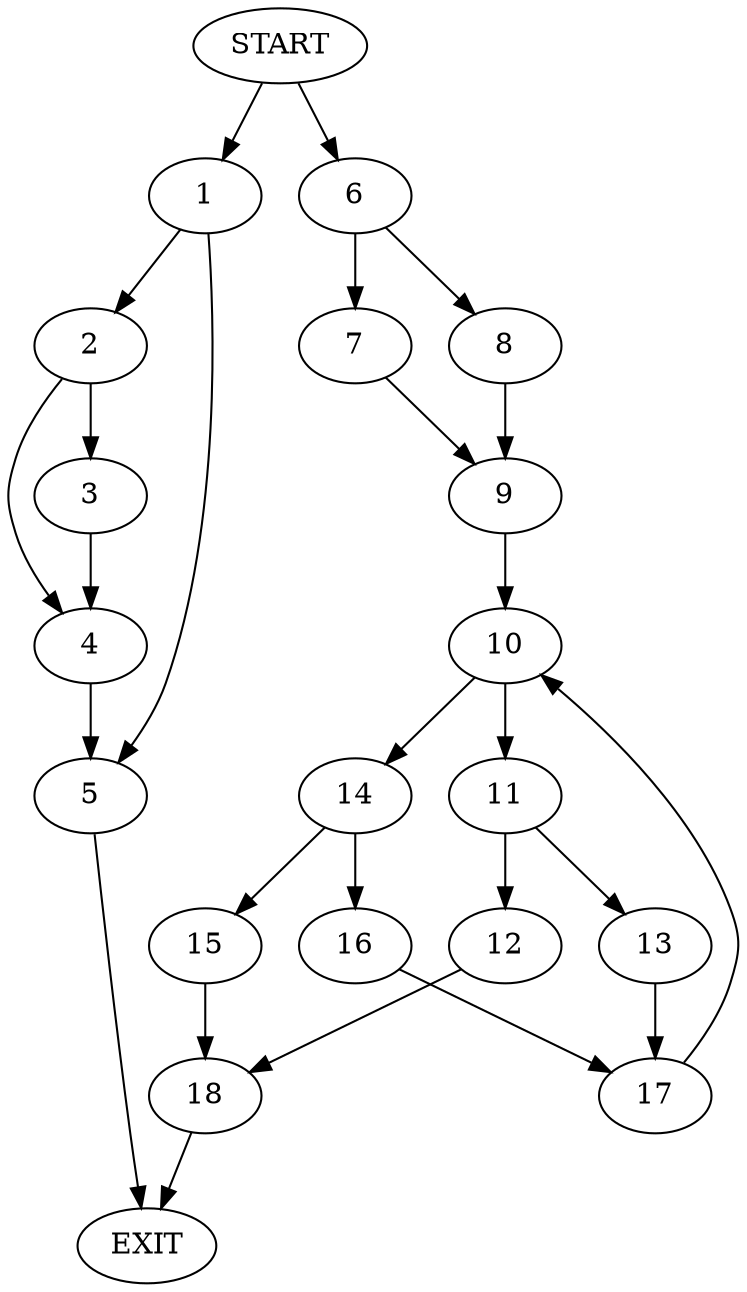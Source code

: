 digraph { 
0 [label="START"];
1;
2;
3;
4;
5;
6;
7;
8;
9;
10;
11;
12;
13;
14;
15;
16;
17;
18;
19[label="EXIT"];
0 -> 1;
0 -> 6;
1 -> 2;
1 -> 5;
2 -> 4;
2 -> 3;
3 -> 4;
4 -> 5;
5 -> 19;
6 -> 7;
6 -> 8;
7 -> 9;
8 -> 9;
9 -> 10;
10 -> 11;
10 -> 14;
11 -> 12;
11 -> 13;
12 -> 18;
13 -> 17;
14 -> 15;
14 -> 16;
15 -> 18;
16 -> 17;
17 -> 10;
18 -> 19;
}
